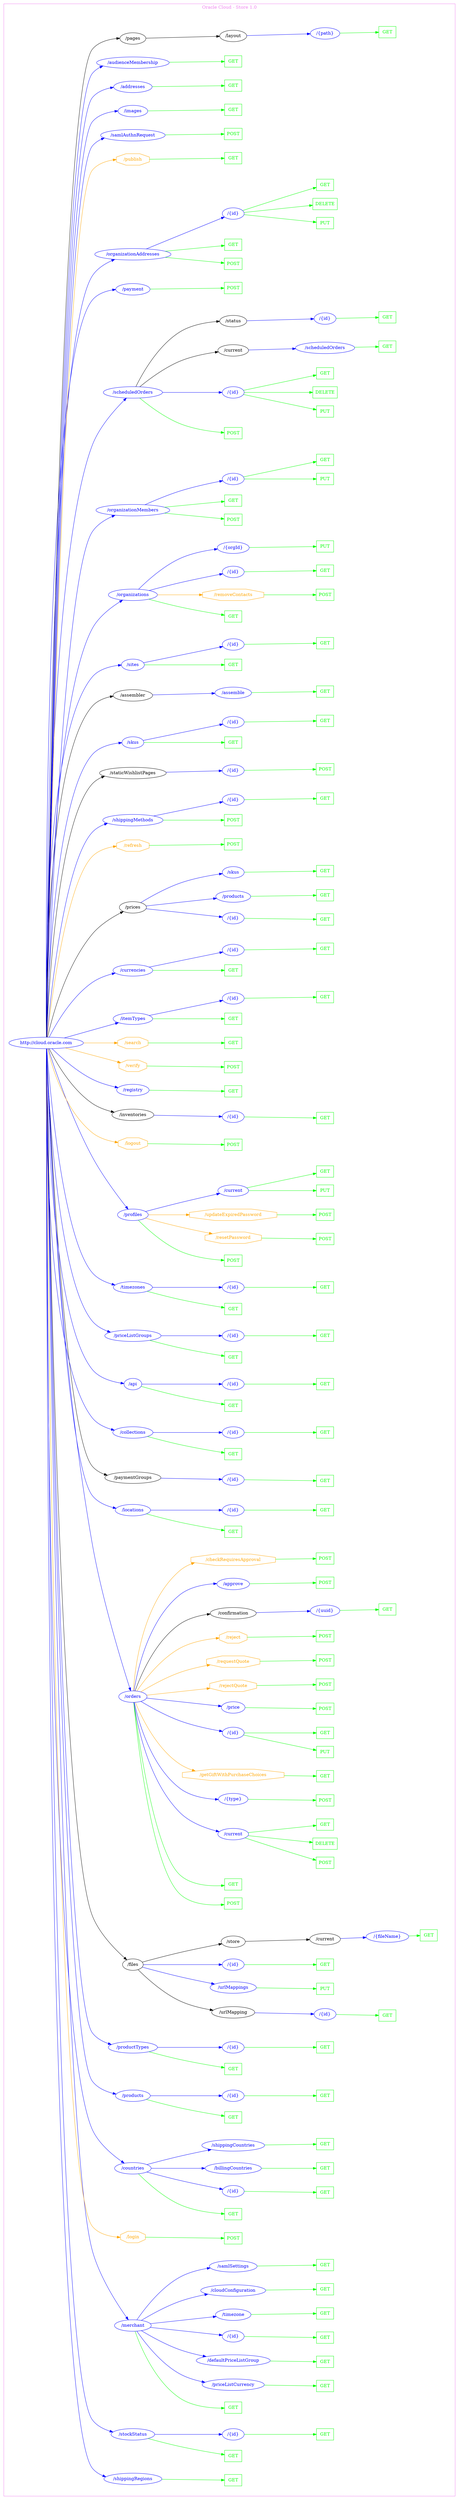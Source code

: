 digraph Cloud_Computing_REST_API {
rankdir="LR";
subgraph cluster_0 {
label="Oracle Cloud - Store 1.0"
color=violet
fontcolor=violet
subgraph cluster_1 {
label=""
color=white
fontcolor=white
node1 [label="http://cloud.oracle.com", shape="ellipse", color="blue", fontcolor="blue"]
node1 -> node2 [color="blue", fontcolor="blue"]
subgraph cluster_2 {
label=""
color=white
fontcolor=white
node2 [label="/shippingRegions", shape="ellipse", color="blue", fontcolor="blue"]
node2 -> node3 [color="green", fontcolor="green"]
subgraph cluster_3 {
label=""
color=white
fontcolor=white
node3 [label="GET", shape="box", color="green", fontcolor="green"]
}
}
node1 -> node4 [color="blue", fontcolor="blue"]
subgraph cluster_4 {
label=""
color=white
fontcolor=white
node4 [label="/stockStatus", shape="ellipse", color="blue", fontcolor="blue"]
node4 -> node5 [color="green", fontcolor="green"]
subgraph cluster_5 {
label=""
color=white
fontcolor=white
node5 [label="GET", shape="box", color="green", fontcolor="green"]
}
node4 -> node6 [color="blue", fontcolor="blue"]
subgraph cluster_6 {
label=""
color=white
fontcolor=white
node6 [label="/{id}", shape="ellipse", color="blue", fontcolor="blue"]
node6 -> node7 [color="green", fontcolor="green"]
subgraph cluster_7 {
label=""
color=white
fontcolor=white
node7 [label="GET", shape="box", color="green", fontcolor="green"]
}
}
}
node1 -> node8 [color="blue", fontcolor="blue"]
subgraph cluster_8 {
label=""
color=white
fontcolor=white
node8 [label="/merchant", shape="ellipse", color="blue", fontcolor="blue"]
node8 -> node9 [color="green", fontcolor="green"]
subgraph cluster_9 {
label=""
color=white
fontcolor=white
node9 [label="GET", shape="box", color="green", fontcolor="green"]
}
node8 -> node10 [color="blue", fontcolor="blue"]
subgraph cluster_10 {
label=""
color=white
fontcolor=white
node10 [label="/priceListCurrency", shape="ellipse", color="blue", fontcolor="blue"]
node10 -> node11 [color="green", fontcolor="green"]
subgraph cluster_11 {
label=""
color=white
fontcolor=white
node11 [label="GET", shape="box", color="green", fontcolor="green"]
}
}
node8 -> node12 [color="blue", fontcolor="blue"]
subgraph cluster_12 {
label=""
color=white
fontcolor=white
node12 [label="/defaultPriceListGroup", shape="ellipse", color="blue", fontcolor="blue"]
node12 -> node13 [color="green", fontcolor="green"]
subgraph cluster_13 {
label=""
color=white
fontcolor=white
node13 [label="GET", shape="box", color="green", fontcolor="green"]
}
}
node8 -> node14 [color="blue", fontcolor="blue"]
subgraph cluster_14 {
label=""
color=white
fontcolor=white
node14 [label="/{id}", shape="ellipse", color="blue", fontcolor="blue"]
node14 -> node15 [color="green", fontcolor="green"]
subgraph cluster_15 {
label=""
color=white
fontcolor=white
node15 [label="GET", shape="box", color="green", fontcolor="green"]
}
}
node8 -> node16 [color="blue", fontcolor="blue"]
subgraph cluster_16 {
label=""
color=white
fontcolor=white
node16 [label="/timezone", shape="ellipse", color="blue", fontcolor="blue"]
node16 -> node17 [color="green", fontcolor="green"]
subgraph cluster_17 {
label=""
color=white
fontcolor=white
node17 [label="GET", shape="box", color="green", fontcolor="green"]
}
}
node8 -> node18 [color="blue", fontcolor="blue"]
subgraph cluster_18 {
label=""
color=white
fontcolor=white
node18 [label="/cloudConfiguration", shape="ellipse", color="blue", fontcolor="blue"]
node18 -> node19 [color="green", fontcolor="green"]
subgraph cluster_19 {
label=""
color=white
fontcolor=white
node19 [label="GET", shape="box", color="green", fontcolor="green"]
}
}
node8 -> node20 [color="blue", fontcolor="blue"]
subgraph cluster_20 {
label=""
color=white
fontcolor=white
node20 [label="/samlSettings", shape="ellipse", color="blue", fontcolor="blue"]
node20 -> node21 [color="green", fontcolor="green"]
subgraph cluster_21 {
label=""
color=white
fontcolor=white
node21 [label="GET", shape="box", color="green", fontcolor="green"]
}
}
}
node1 -> node22 [color="orange", fontcolor="orange"]
subgraph cluster_22 {
label=""
color=white
fontcolor=white
node22 [label="/login", shape="octagon", color="orange", fontcolor="orange"]
node22 -> node23 [color="green", fontcolor="green"]
subgraph cluster_23 {
label=""
color=white
fontcolor=white
node23 [label="POST", shape="box", color="green", fontcolor="green"]
}
}
node1 -> node24 [color="blue", fontcolor="blue"]
subgraph cluster_24 {
label=""
color=white
fontcolor=white
node24 [label="/countries", shape="ellipse", color="blue", fontcolor="blue"]
node24 -> node25 [color="green", fontcolor="green"]
subgraph cluster_25 {
label=""
color=white
fontcolor=white
node25 [label="GET", shape="box", color="green", fontcolor="green"]
}
node24 -> node26 [color="blue", fontcolor="blue"]
subgraph cluster_26 {
label=""
color=white
fontcolor=white
node26 [label="/{id}", shape="ellipse", color="blue", fontcolor="blue"]
node26 -> node27 [color="green", fontcolor="green"]
subgraph cluster_27 {
label=""
color=white
fontcolor=white
node27 [label="GET", shape="box", color="green", fontcolor="green"]
}
}
node24 -> node28 [color="blue", fontcolor="blue"]
subgraph cluster_28 {
label=""
color=white
fontcolor=white
node28 [label="/billingCountries", shape="ellipse", color="blue", fontcolor="blue"]
node28 -> node29 [color="green", fontcolor="green"]
subgraph cluster_29 {
label=""
color=white
fontcolor=white
node29 [label="GET", shape="box", color="green", fontcolor="green"]
}
}
node24 -> node30 [color="blue", fontcolor="blue"]
subgraph cluster_30 {
label=""
color=white
fontcolor=white
node30 [label="/shippingCountries", shape="ellipse", color="blue", fontcolor="blue"]
node30 -> node31 [color="green", fontcolor="green"]
subgraph cluster_31 {
label=""
color=white
fontcolor=white
node31 [label="GET", shape="box", color="green", fontcolor="green"]
}
}
}
node1 -> node32 [color="blue", fontcolor="blue"]
subgraph cluster_32 {
label=""
color=white
fontcolor=white
node32 [label="/products", shape="ellipse", color="blue", fontcolor="blue"]
node32 -> node33 [color="green", fontcolor="green"]
subgraph cluster_33 {
label=""
color=white
fontcolor=white
node33 [label="GET", shape="box", color="green", fontcolor="green"]
}
node32 -> node34 [color="blue", fontcolor="blue"]
subgraph cluster_34 {
label=""
color=white
fontcolor=white
node34 [label="/{id}", shape="ellipse", color="blue", fontcolor="blue"]
node34 -> node35 [color="green", fontcolor="green"]
subgraph cluster_35 {
label=""
color=white
fontcolor=white
node35 [label="GET", shape="box", color="green", fontcolor="green"]
}
}
}
node1 -> node36 [color="blue", fontcolor="blue"]
subgraph cluster_36 {
label=""
color=white
fontcolor=white
node36 [label="/productTypes", shape="ellipse", color="blue", fontcolor="blue"]
node36 -> node37 [color="green", fontcolor="green"]
subgraph cluster_37 {
label=""
color=white
fontcolor=white
node37 [label="GET", shape="box", color="green", fontcolor="green"]
}
node36 -> node38 [color="blue", fontcolor="blue"]
subgraph cluster_38 {
label=""
color=white
fontcolor=white
node38 [label="/{id}", shape="ellipse", color="blue", fontcolor="blue"]
node38 -> node39 [color="green", fontcolor="green"]
subgraph cluster_39 {
label=""
color=white
fontcolor=white
node39 [label="GET", shape="box", color="green", fontcolor="green"]
}
}
}
node1 -> node40 [color="black", fontcolor="black"]
subgraph cluster_40 {
label=""
color=white
fontcolor=white
node40 [label="/files", shape="ellipse", color="black", fontcolor="black"]
node40 -> node41 [color="black", fontcolor="black"]
subgraph cluster_41 {
label=""
color=white
fontcolor=white
node41 [label="/urlMapping", shape="ellipse", color="black", fontcolor="black"]
node41 -> node42 [color="blue", fontcolor="blue"]
subgraph cluster_42 {
label=""
color=white
fontcolor=white
node42 [label="/{id}", shape="ellipse", color="blue", fontcolor="blue"]
node42 -> node43 [color="green", fontcolor="green"]
subgraph cluster_43 {
label=""
color=white
fontcolor=white
node43 [label="GET", shape="box", color="green", fontcolor="green"]
}
}
}
node40 -> node44 [color="blue", fontcolor="blue"]
subgraph cluster_44 {
label=""
color=white
fontcolor=white
node44 [label="/urlMappings", shape="ellipse", color="blue", fontcolor="blue"]
node44 -> node45 [color="green", fontcolor="green"]
subgraph cluster_45 {
label=""
color=white
fontcolor=white
node45 [label="PUT", shape="box", color="green", fontcolor="green"]
}
}
node40 -> node46 [color="blue", fontcolor="blue"]
subgraph cluster_46 {
label=""
color=white
fontcolor=white
node46 [label="/{id}", shape="ellipse", color="blue", fontcolor="blue"]
node46 -> node47 [color="green", fontcolor="green"]
subgraph cluster_47 {
label=""
color=white
fontcolor=white
node47 [label="GET", shape="box", color="green", fontcolor="green"]
}
}
node40 -> node48 [color="black", fontcolor="black"]
subgraph cluster_48 {
label=""
color=white
fontcolor=white
node48 [label="/store", shape="ellipse", color="black", fontcolor="black"]
node48 -> node49 [color="black", fontcolor="black"]
subgraph cluster_49 {
label=""
color=white
fontcolor=white
node49 [label="/current", shape="ellipse", color="black", fontcolor="black"]
node49 -> node50 [color="blue", fontcolor="blue"]
subgraph cluster_50 {
label=""
color=white
fontcolor=white
node50 [label="/{fileName}", shape="ellipse", color="blue", fontcolor="blue"]
node50 -> node51 [color="green", fontcolor="green"]
subgraph cluster_51 {
label=""
color=white
fontcolor=white
node51 [label="GET", shape="box", color="green", fontcolor="green"]
}
}
}
}
}
node1 -> node52 [color="blue", fontcolor="blue"]
subgraph cluster_52 {
label=""
color=white
fontcolor=white
node52 [label="/orders", shape="ellipse", color="blue", fontcolor="blue"]
node52 -> node53 [color="green", fontcolor="green"]
subgraph cluster_53 {
label=""
color=white
fontcolor=white
node53 [label="POST", shape="box", color="green", fontcolor="green"]
}
node52 -> node54 [color="green", fontcolor="green"]
subgraph cluster_54 {
label=""
color=white
fontcolor=white
node54 [label="GET", shape="box", color="green", fontcolor="green"]
}
node52 -> node55 [color="blue", fontcolor="blue"]
subgraph cluster_55 {
label=""
color=white
fontcolor=white
node55 [label="/current", shape="ellipse", color="blue", fontcolor="blue"]
node55 -> node56 [color="green", fontcolor="green"]
subgraph cluster_56 {
label=""
color=white
fontcolor=white
node56 [label="POST", shape="box", color="green", fontcolor="green"]
}
node55 -> node57 [color="green", fontcolor="green"]
subgraph cluster_57 {
label=""
color=white
fontcolor=white
node57 [label="DELETE", shape="box", color="green", fontcolor="green"]
}
node55 -> node58 [color="green", fontcolor="green"]
subgraph cluster_58 {
label=""
color=white
fontcolor=white
node58 [label="GET", shape="box", color="green", fontcolor="green"]
}
}
node52 -> node59 [color="blue", fontcolor="blue"]
subgraph cluster_59 {
label=""
color=white
fontcolor=white
node59 [label="/{type}", shape="ellipse", color="blue", fontcolor="blue"]
node59 -> node60 [color="green", fontcolor="green"]
subgraph cluster_60 {
label=""
color=white
fontcolor=white
node60 [label="POST", shape="box", color="green", fontcolor="green"]
}
}
node52 -> node61 [color="orange", fontcolor="orange"]
subgraph cluster_61 {
label=""
color=white
fontcolor=white
node61 [label="/getGiftWithPurchaseChoices", shape="octagon", color="orange", fontcolor="orange"]
node61 -> node62 [color="green", fontcolor="green"]
subgraph cluster_62 {
label=""
color=white
fontcolor=white
node62 [label="GET", shape="box", color="green", fontcolor="green"]
}
}
node52 -> node63 [color="blue", fontcolor="blue"]
subgraph cluster_63 {
label=""
color=white
fontcolor=white
node63 [label="/{id}", shape="ellipse", color="blue", fontcolor="blue"]
node63 -> node64 [color="green", fontcolor="green"]
subgraph cluster_64 {
label=""
color=white
fontcolor=white
node64 [label="PUT", shape="box", color="green", fontcolor="green"]
}
node63 -> node65 [color="green", fontcolor="green"]
subgraph cluster_65 {
label=""
color=white
fontcolor=white
node65 [label="GET", shape="box", color="green", fontcolor="green"]
}
}
node52 -> node66 [color="blue", fontcolor="blue"]
subgraph cluster_66 {
label=""
color=white
fontcolor=white
node66 [label="/price", shape="ellipse", color="blue", fontcolor="blue"]
node66 -> node67 [color="green", fontcolor="green"]
subgraph cluster_67 {
label=""
color=white
fontcolor=white
node67 [label="POST", shape="box", color="green", fontcolor="green"]
}
}
node52 -> node68 [color="orange", fontcolor="orange"]
subgraph cluster_68 {
label=""
color=white
fontcolor=white
node68 [label="/rejectQuote", shape="octagon", color="orange", fontcolor="orange"]
node68 -> node69 [color="green", fontcolor="green"]
subgraph cluster_69 {
label=""
color=white
fontcolor=white
node69 [label="POST", shape="box", color="green", fontcolor="green"]
}
}
node52 -> node70 [color="orange", fontcolor="orange"]
subgraph cluster_70 {
label=""
color=white
fontcolor=white
node70 [label="/requestQuote", shape="octagon", color="orange", fontcolor="orange"]
node70 -> node71 [color="green", fontcolor="green"]
subgraph cluster_71 {
label=""
color=white
fontcolor=white
node71 [label="POST", shape="box", color="green", fontcolor="green"]
}
}
node52 -> node72 [color="orange", fontcolor="orange"]
subgraph cluster_72 {
label=""
color=white
fontcolor=white
node72 [label="/reject", shape="octagon", color="orange", fontcolor="orange"]
node72 -> node73 [color="green", fontcolor="green"]
subgraph cluster_73 {
label=""
color=white
fontcolor=white
node73 [label="POST", shape="box", color="green", fontcolor="green"]
}
}
node52 -> node74 [color="black", fontcolor="black"]
subgraph cluster_74 {
label=""
color=white
fontcolor=white
node74 [label="/confirmation", shape="ellipse", color="black", fontcolor="black"]
node74 -> node75 [color="blue", fontcolor="blue"]
subgraph cluster_75 {
label=""
color=white
fontcolor=white
node75 [label="/{uuid}", shape="ellipse", color="blue", fontcolor="blue"]
node75 -> node76 [color="green", fontcolor="green"]
subgraph cluster_76 {
label=""
color=white
fontcolor=white
node76 [label="GET", shape="box", color="green", fontcolor="green"]
}
}
}
node52 -> node77 [color="blue", fontcolor="blue"]
subgraph cluster_77 {
label=""
color=white
fontcolor=white
node77 [label="/approve", shape="ellipse", color="blue", fontcolor="blue"]
node77 -> node78 [color="green", fontcolor="green"]
subgraph cluster_78 {
label=""
color=white
fontcolor=white
node78 [label="POST", shape="box", color="green", fontcolor="green"]
}
}
node52 -> node79 [color="orange", fontcolor="orange"]
subgraph cluster_79 {
label=""
color=white
fontcolor=white
node79 [label="/checkRequiresApproval", shape="octagon", color="orange", fontcolor="orange"]
node79 -> node80 [color="green", fontcolor="green"]
subgraph cluster_80 {
label=""
color=white
fontcolor=white
node80 [label="POST", shape="box", color="green", fontcolor="green"]
}
}
}
node1 -> node81 [color="blue", fontcolor="blue"]
subgraph cluster_81 {
label=""
color=white
fontcolor=white
node81 [label="/locations", shape="ellipse", color="blue", fontcolor="blue"]
node81 -> node82 [color="green", fontcolor="green"]
subgraph cluster_82 {
label=""
color=white
fontcolor=white
node82 [label="GET", shape="box", color="green", fontcolor="green"]
}
node81 -> node83 [color="blue", fontcolor="blue"]
subgraph cluster_83 {
label=""
color=white
fontcolor=white
node83 [label="/{id}", shape="ellipse", color="blue", fontcolor="blue"]
node83 -> node84 [color="green", fontcolor="green"]
subgraph cluster_84 {
label=""
color=white
fontcolor=white
node84 [label="GET", shape="box", color="green", fontcolor="green"]
}
}
}
node1 -> node85 [color="black", fontcolor="black"]
subgraph cluster_85 {
label=""
color=white
fontcolor=white
node85 [label="/paymentGroups", shape="ellipse", color="black", fontcolor="black"]
node85 -> node86 [color="blue", fontcolor="blue"]
subgraph cluster_86 {
label=""
color=white
fontcolor=white
node86 [label="/{id}", shape="ellipse", color="blue", fontcolor="blue"]
node86 -> node87 [color="green", fontcolor="green"]
subgraph cluster_87 {
label=""
color=white
fontcolor=white
node87 [label="GET", shape="box", color="green", fontcolor="green"]
}
}
}
node1 -> node88 [color="blue", fontcolor="blue"]
subgraph cluster_88 {
label=""
color=white
fontcolor=white
node88 [label="/collections", shape="ellipse", color="blue", fontcolor="blue"]
node88 -> node89 [color="green", fontcolor="green"]
subgraph cluster_89 {
label=""
color=white
fontcolor=white
node89 [label="GET", shape="box", color="green", fontcolor="green"]
}
node88 -> node90 [color="blue", fontcolor="blue"]
subgraph cluster_90 {
label=""
color=white
fontcolor=white
node90 [label="/{id}", shape="ellipse", color="blue", fontcolor="blue"]
node90 -> node91 [color="green", fontcolor="green"]
subgraph cluster_91 {
label=""
color=white
fontcolor=white
node91 [label="GET", shape="box", color="green", fontcolor="green"]
}
}
}
node1 -> node92 [color="blue", fontcolor="blue"]
subgraph cluster_92 {
label=""
color=white
fontcolor=white
node92 [label="/api", shape="ellipse", color="blue", fontcolor="blue"]
node92 -> node93 [color="green", fontcolor="green"]
subgraph cluster_93 {
label=""
color=white
fontcolor=white
node93 [label="GET", shape="box", color="green", fontcolor="green"]
}
node92 -> node94 [color="blue", fontcolor="blue"]
subgraph cluster_94 {
label=""
color=white
fontcolor=white
node94 [label="/{id}", shape="ellipse", color="blue", fontcolor="blue"]
node94 -> node95 [color="green", fontcolor="green"]
subgraph cluster_95 {
label=""
color=white
fontcolor=white
node95 [label="GET", shape="box", color="green", fontcolor="green"]
}
}
}
node1 -> node96 [color="blue", fontcolor="blue"]
subgraph cluster_96 {
label=""
color=white
fontcolor=white
node96 [label="/priceListGroups", shape="ellipse", color="blue", fontcolor="blue"]
node96 -> node97 [color="green", fontcolor="green"]
subgraph cluster_97 {
label=""
color=white
fontcolor=white
node97 [label="GET", shape="box", color="green", fontcolor="green"]
}
node96 -> node98 [color="blue", fontcolor="blue"]
subgraph cluster_98 {
label=""
color=white
fontcolor=white
node98 [label="/{id}", shape="ellipse", color="blue", fontcolor="blue"]
node98 -> node99 [color="green", fontcolor="green"]
subgraph cluster_99 {
label=""
color=white
fontcolor=white
node99 [label="GET", shape="box", color="green", fontcolor="green"]
}
}
}
node1 -> node100 [color="blue", fontcolor="blue"]
subgraph cluster_100 {
label=""
color=white
fontcolor=white
node100 [label="/timezones", shape="ellipse", color="blue", fontcolor="blue"]
node100 -> node101 [color="green", fontcolor="green"]
subgraph cluster_101 {
label=""
color=white
fontcolor=white
node101 [label="GET", shape="box", color="green", fontcolor="green"]
}
node100 -> node102 [color="blue", fontcolor="blue"]
subgraph cluster_102 {
label=""
color=white
fontcolor=white
node102 [label="/{id}", shape="ellipse", color="blue", fontcolor="blue"]
node102 -> node103 [color="green", fontcolor="green"]
subgraph cluster_103 {
label=""
color=white
fontcolor=white
node103 [label="GET", shape="box", color="green", fontcolor="green"]
}
}
}
node1 -> node104 [color="blue", fontcolor="blue"]
subgraph cluster_104 {
label=""
color=white
fontcolor=white
node104 [label="/profiles", shape="ellipse", color="blue", fontcolor="blue"]
node104 -> node105 [color="green", fontcolor="green"]
subgraph cluster_105 {
label=""
color=white
fontcolor=white
node105 [label="POST", shape="box", color="green", fontcolor="green"]
}
node104 -> node106 [color="orange", fontcolor="orange"]
subgraph cluster_106 {
label=""
color=white
fontcolor=white
node106 [label="/resetPassword", shape="octagon", color="orange", fontcolor="orange"]
node106 -> node107 [color="green", fontcolor="green"]
subgraph cluster_107 {
label=""
color=white
fontcolor=white
node107 [label="POST", shape="box", color="green", fontcolor="green"]
}
}
node104 -> node108 [color="orange", fontcolor="orange"]
subgraph cluster_108 {
label=""
color=white
fontcolor=white
node108 [label="/updateExpiredPassword", shape="octagon", color="orange", fontcolor="orange"]
node108 -> node109 [color="green", fontcolor="green"]
subgraph cluster_109 {
label=""
color=white
fontcolor=white
node109 [label="POST", shape="box", color="green", fontcolor="green"]
}
}
node104 -> node110 [color="blue", fontcolor="blue"]
subgraph cluster_110 {
label=""
color=white
fontcolor=white
node110 [label="/current", shape="ellipse", color="blue", fontcolor="blue"]
node110 -> node111 [color="green", fontcolor="green"]
subgraph cluster_111 {
label=""
color=white
fontcolor=white
node111 [label="PUT", shape="box", color="green", fontcolor="green"]
}
node110 -> node112 [color="green", fontcolor="green"]
subgraph cluster_112 {
label=""
color=white
fontcolor=white
node112 [label="GET", shape="box", color="green", fontcolor="green"]
}
}
}
node1 -> node113 [color="orange", fontcolor="orange"]
subgraph cluster_113 {
label=""
color=white
fontcolor=white
node113 [label="/logout", shape="octagon", color="orange", fontcolor="orange"]
node113 -> node114 [color="green", fontcolor="green"]
subgraph cluster_114 {
label=""
color=white
fontcolor=white
node114 [label="POST", shape="box", color="green", fontcolor="green"]
}
}
node1 -> node115 [color="black", fontcolor="black"]
subgraph cluster_115 {
label=""
color=white
fontcolor=white
node115 [label="/inventories", shape="ellipse", color="black", fontcolor="black"]
node115 -> node116 [color="blue", fontcolor="blue"]
subgraph cluster_116 {
label=""
color=white
fontcolor=white
node116 [label="/{id}", shape="ellipse", color="blue", fontcolor="blue"]
node116 -> node117 [color="green", fontcolor="green"]
subgraph cluster_117 {
label=""
color=white
fontcolor=white
node117 [label="GET", shape="box", color="green", fontcolor="green"]
}
}
}
node1 -> node118 [color="blue", fontcolor="blue"]
subgraph cluster_118 {
label=""
color=white
fontcolor=white
node118 [label="/registry", shape="ellipse", color="blue", fontcolor="blue"]
node118 -> node119 [color="green", fontcolor="green"]
subgraph cluster_119 {
label=""
color=white
fontcolor=white
node119 [label="GET", shape="box", color="green", fontcolor="green"]
}
}
node1 -> node120 [color="orange", fontcolor="orange"]
subgraph cluster_120 {
label=""
color=white
fontcolor=white
node120 [label="/verify", shape="octagon", color="orange", fontcolor="orange"]
node120 -> node121 [color="green", fontcolor="green"]
subgraph cluster_121 {
label=""
color=white
fontcolor=white
node121 [label="POST", shape="box", color="green", fontcolor="green"]
}
}
node1 -> node122 [color="orange", fontcolor="orange"]
subgraph cluster_122 {
label=""
color=white
fontcolor=white
node122 [label="/search", shape="octagon", color="orange", fontcolor="orange"]
node122 -> node123 [color="green", fontcolor="green"]
subgraph cluster_123 {
label=""
color=white
fontcolor=white
node123 [label="GET", shape="box", color="green", fontcolor="green"]
}
}
node1 -> node124 [color="blue", fontcolor="blue"]
subgraph cluster_124 {
label=""
color=white
fontcolor=white
node124 [label="/itemTypes", shape="ellipse", color="blue", fontcolor="blue"]
node124 -> node125 [color="green", fontcolor="green"]
subgraph cluster_125 {
label=""
color=white
fontcolor=white
node125 [label="GET", shape="box", color="green", fontcolor="green"]
}
node124 -> node126 [color="blue", fontcolor="blue"]
subgraph cluster_126 {
label=""
color=white
fontcolor=white
node126 [label="/{id}", shape="ellipse", color="blue", fontcolor="blue"]
node126 -> node127 [color="green", fontcolor="green"]
subgraph cluster_127 {
label=""
color=white
fontcolor=white
node127 [label="GET", shape="box", color="green", fontcolor="green"]
}
}
}
node1 -> node128 [color="blue", fontcolor="blue"]
subgraph cluster_128 {
label=""
color=white
fontcolor=white
node128 [label="/currencies", shape="ellipse", color="blue", fontcolor="blue"]
node128 -> node129 [color="green", fontcolor="green"]
subgraph cluster_129 {
label=""
color=white
fontcolor=white
node129 [label="GET", shape="box", color="green", fontcolor="green"]
}
node128 -> node130 [color="blue", fontcolor="blue"]
subgraph cluster_130 {
label=""
color=white
fontcolor=white
node130 [label="/{id}", shape="ellipse", color="blue", fontcolor="blue"]
node130 -> node131 [color="green", fontcolor="green"]
subgraph cluster_131 {
label=""
color=white
fontcolor=white
node131 [label="GET", shape="box", color="green", fontcolor="green"]
}
}
}
node1 -> node132 [color="black", fontcolor="black"]
subgraph cluster_132 {
label=""
color=white
fontcolor=white
node132 [label="/prices", shape="ellipse", color="black", fontcolor="black"]
node132 -> node133 [color="blue", fontcolor="blue"]
subgraph cluster_133 {
label=""
color=white
fontcolor=white
node133 [label="/{id}", shape="ellipse", color="blue", fontcolor="blue"]
node133 -> node134 [color="green", fontcolor="green"]
subgraph cluster_134 {
label=""
color=white
fontcolor=white
node134 [label="GET", shape="box", color="green", fontcolor="green"]
}
}
node132 -> node135 [color="blue", fontcolor="blue"]
subgraph cluster_135 {
label=""
color=white
fontcolor=white
node135 [label="/products", shape="ellipse", color="blue", fontcolor="blue"]
node135 -> node136 [color="green", fontcolor="green"]
subgraph cluster_136 {
label=""
color=white
fontcolor=white
node136 [label="GET", shape="box", color="green", fontcolor="green"]
}
}
node132 -> node137 [color="blue", fontcolor="blue"]
subgraph cluster_137 {
label=""
color=white
fontcolor=white
node137 [label="/skus", shape="ellipse", color="blue", fontcolor="blue"]
node137 -> node138 [color="green", fontcolor="green"]
subgraph cluster_138 {
label=""
color=white
fontcolor=white
node138 [label="GET", shape="box", color="green", fontcolor="green"]
}
}
}
node1 -> node139 [color="orange", fontcolor="orange"]
subgraph cluster_139 {
label=""
color=white
fontcolor=white
node139 [label="/refresh", shape="octagon", color="orange", fontcolor="orange"]
node139 -> node140 [color="green", fontcolor="green"]
subgraph cluster_140 {
label=""
color=white
fontcolor=white
node140 [label="POST", shape="box", color="green", fontcolor="green"]
}
}
node1 -> node141 [color="blue", fontcolor="blue"]
subgraph cluster_141 {
label=""
color=white
fontcolor=white
node141 [label="/shippingMethods", shape="ellipse", color="blue", fontcolor="blue"]
node141 -> node142 [color="green", fontcolor="green"]
subgraph cluster_142 {
label=""
color=white
fontcolor=white
node142 [label="POST", shape="box", color="green", fontcolor="green"]
}
node141 -> node143 [color="blue", fontcolor="blue"]
subgraph cluster_143 {
label=""
color=white
fontcolor=white
node143 [label="/{id}", shape="ellipse", color="blue", fontcolor="blue"]
node143 -> node144 [color="green", fontcolor="green"]
subgraph cluster_144 {
label=""
color=white
fontcolor=white
node144 [label="GET", shape="box", color="green", fontcolor="green"]
}
}
}
node1 -> node145 [color="black", fontcolor="black"]
subgraph cluster_145 {
label=""
color=white
fontcolor=white
node145 [label="/staticWishlistPages", shape="ellipse", color="black", fontcolor="black"]
node145 -> node146 [color="blue", fontcolor="blue"]
subgraph cluster_146 {
label=""
color=white
fontcolor=white
node146 [label="/{id}", shape="ellipse", color="blue", fontcolor="blue"]
node146 -> node147 [color="green", fontcolor="green"]
subgraph cluster_147 {
label=""
color=white
fontcolor=white
node147 [label="POST", shape="box", color="green", fontcolor="green"]
}
}
}
node1 -> node148 [color="blue", fontcolor="blue"]
subgraph cluster_148 {
label=""
color=white
fontcolor=white
node148 [label="/skus", shape="ellipse", color="blue", fontcolor="blue"]
node148 -> node149 [color="green", fontcolor="green"]
subgraph cluster_149 {
label=""
color=white
fontcolor=white
node149 [label="GET", shape="box", color="green", fontcolor="green"]
}
node148 -> node150 [color="blue", fontcolor="blue"]
subgraph cluster_150 {
label=""
color=white
fontcolor=white
node150 [label="/{id}", shape="ellipse", color="blue", fontcolor="blue"]
node150 -> node151 [color="green", fontcolor="green"]
subgraph cluster_151 {
label=""
color=white
fontcolor=white
node151 [label="GET", shape="box", color="green", fontcolor="green"]
}
}
}
node1 -> node152 [color="black", fontcolor="black"]
subgraph cluster_152 {
label=""
color=white
fontcolor=white
node152 [label="/assembler", shape="ellipse", color="black", fontcolor="black"]
node152 -> node153 [color="blue", fontcolor="blue"]
subgraph cluster_153 {
label=""
color=white
fontcolor=white
node153 [label="/assemble", shape="ellipse", color="blue", fontcolor="blue"]
node153 -> node154 [color="green", fontcolor="green"]
subgraph cluster_154 {
label=""
color=white
fontcolor=white
node154 [label="GET", shape="box", color="green", fontcolor="green"]
}
}
}
node1 -> node155 [color="blue", fontcolor="blue"]
subgraph cluster_155 {
label=""
color=white
fontcolor=white
node155 [label="/sites", shape="ellipse", color="blue", fontcolor="blue"]
node155 -> node156 [color="green", fontcolor="green"]
subgraph cluster_156 {
label=""
color=white
fontcolor=white
node156 [label="GET", shape="box", color="green", fontcolor="green"]
}
node155 -> node157 [color="blue", fontcolor="blue"]
subgraph cluster_157 {
label=""
color=white
fontcolor=white
node157 [label="/{id}", shape="ellipse", color="blue", fontcolor="blue"]
node157 -> node158 [color="green", fontcolor="green"]
subgraph cluster_158 {
label=""
color=white
fontcolor=white
node158 [label="GET", shape="box", color="green", fontcolor="green"]
}
}
}
node1 -> node159 [color="blue", fontcolor="blue"]
subgraph cluster_159 {
label=""
color=white
fontcolor=white
node159 [label="/organizations", shape="ellipse", color="blue", fontcolor="blue"]
node159 -> node160 [color="green", fontcolor="green"]
subgraph cluster_160 {
label=""
color=white
fontcolor=white
node160 [label="GET", shape="box", color="green", fontcolor="green"]
}
node159 -> node161 [color="orange", fontcolor="orange"]
subgraph cluster_161 {
label=""
color=white
fontcolor=white
node161 [label="/removeContacts", shape="octagon", color="orange", fontcolor="orange"]
node161 -> node162 [color="green", fontcolor="green"]
subgraph cluster_162 {
label=""
color=white
fontcolor=white
node162 [label="POST", shape="box", color="green", fontcolor="green"]
}
}
node159 -> node163 [color="blue", fontcolor="blue"]
subgraph cluster_163 {
label=""
color=white
fontcolor=white
node163 [label="/{id}", shape="ellipse", color="blue", fontcolor="blue"]
node163 -> node164 [color="green", fontcolor="green"]
subgraph cluster_164 {
label=""
color=white
fontcolor=white
node164 [label="GET", shape="box", color="green", fontcolor="green"]
}
}
node159 -> node165 [color="blue", fontcolor="blue"]
subgraph cluster_165 {
label=""
color=white
fontcolor=white
node165 [label="/{orgId}", shape="ellipse", color="blue", fontcolor="blue"]
node165 -> node166 [color="green", fontcolor="green"]
subgraph cluster_166 {
label=""
color=white
fontcolor=white
node166 [label="PUT", shape="box", color="green", fontcolor="green"]
}
}
}
node1 -> node167 [color="blue", fontcolor="blue"]
subgraph cluster_167 {
label=""
color=white
fontcolor=white
node167 [label="/organizationMembers", shape="ellipse", color="blue", fontcolor="blue"]
node167 -> node168 [color="green", fontcolor="green"]
subgraph cluster_168 {
label=""
color=white
fontcolor=white
node168 [label="POST", shape="box", color="green", fontcolor="green"]
}
node167 -> node169 [color="green", fontcolor="green"]
subgraph cluster_169 {
label=""
color=white
fontcolor=white
node169 [label="GET", shape="box", color="green", fontcolor="green"]
}
node167 -> node170 [color="blue", fontcolor="blue"]
subgraph cluster_170 {
label=""
color=white
fontcolor=white
node170 [label="/{id}", shape="ellipse", color="blue", fontcolor="blue"]
node170 -> node171 [color="green", fontcolor="green"]
subgraph cluster_171 {
label=""
color=white
fontcolor=white
node171 [label="PUT", shape="box", color="green", fontcolor="green"]
}
node170 -> node172 [color="green", fontcolor="green"]
subgraph cluster_172 {
label=""
color=white
fontcolor=white
node172 [label="GET", shape="box", color="green", fontcolor="green"]
}
}
}
node1 -> node173 [color="blue", fontcolor="blue"]
subgraph cluster_173 {
label=""
color=white
fontcolor=white
node173 [label="/scheduledOrders", shape="ellipse", color="blue", fontcolor="blue"]
node173 -> node174 [color="green", fontcolor="green"]
subgraph cluster_174 {
label=""
color=white
fontcolor=white
node174 [label="POST", shape="box", color="green", fontcolor="green"]
}
node173 -> node175 [color="blue", fontcolor="blue"]
subgraph cluster_175 {
label=""
color=white
fontcolor=white
node175 [label="/{id}", shape="ellipse", color="blue", fontcolor="blue"]
node175 -> node176 [color="green", fontcolor="green"]
subgraph cluster_176 {
label=""
color=white
fontcolor=white
node176 [label="PUT", shape="box", color="green", fontcolor="green"]
}
node175 -> node177 [color="green", fontcolor="green"]
subgraph cluster_177 {
label=""
color=white
fontcolor=white
node177 [label="DELETE", shape="box", color="green", fontcolor="green"]
}
node175 -> node178 [color="green", fontcolor="green"]
subgraph cluster_178 {
label=""
color=white
fontcolor=white
node178 [label="GET", shape="box", color="green", fontcolor="green"]
}
}
node173 -> node179 [color="black", fontcolor="black"]
subgraph cluster_179 {
label=""
color=white
fontcolor=white
node179 [label="/current", shape="ellipse", color="black", fontcolor="black"]
node179 -> node180 [color="blue", fontcolor="blue"]
subgraph cluster_180 {
label=""
color=white
fontcolor=white
node180 [label="/scheduledOrders", shape="ellipse", color="blue", fontcolor="blue"]
node180 -> node181 [color="green", fontcolor="green"]
subgraph cluster_181 {
label=""
color=white
fontcolor=white
node181 [label="GET", shape="box", color="green", fontcolor="green"]
}
}
}
node173 -> node182 [color="black", fontcolor="black"]
subgraph cluster_182 {
label=""
color=white
fontcolor=white
node182 [label="/status", shape="ellipse", color="black", fontcolor="black"]
node182 -> node183 [color="blue", fontcolor="blue"]
subgraph cluster_183 {
label=""
color=white
fontcolor=white
node183 [label="/{id}", shape="ellipse", color="blue", fontcolor="blue"]
node183 -> node184 [color="green", fontcolor="green"]
subgraph cluster_184 {
label=""
color=white
fontcolor=white
node184 [label="GET", shape="box", color="green", fontcolor="green"]
}
}
}
}
node1 -> node185 [color="blue", fontcolor="blue"]
subgraph cluster_185 {
label=""
color=white
fontcolor=white
node185 [label="/payment", shape="ellipse", color="blue", fontcolor="blue"]
node185 -> node186 [color="green", fontcolor="green"]
subgraph cluster_186 {
label=""
color=white
fontcolor=white
node186 [label="POST", shape="box", color="green", fontcolor="green"]
}
}
node1 -> node187 [color="blue", fontcolor="blue"]
subgraph cluster_187 {
label=""
color=white
fontcolor=white
node187 [label="/organizationAddresses", shape="ellipse", color="blue", fontcolor="blue"]
node187 -> node188 [color="green", fontcolor="green"]
subgraph cluster_188 {
label=""
color=white
fontcolor=white
node188 [label="POST", shape="box", color="green", fontcolor="green"]
}
node187 -> node189 [color="green", fontcolor="green"]
subgraph cluster_189 {
label=""
color=white
fontcolor=white
node189 [label="GET", shape="box", color="green", fontcolor="green"]
}
node187 -> node190 [color="blue", fontcolor="blue"]
subgraph cluster_190 {
label=""
color=white
fontcolor=white
node190 [label="/{id}", shape="ellipse", color="blue", fontcolor="blue"]
node190 -> node191 [color="green", fontcolor="green"]
subgraph cluster_191 {
label=""
color=white
fontcolor=white
node191 [label="PUT", shape="box", color="green", fontcolor="green"]
}
node190 -> node192 [color="green", fontcolor="green"]
subgraph cluster_192 {
label=""
color=white
fontcolor=white
node192 [label="DELETE", shape="box", color="green", fontcolor="green"]
}
node190 -> node193 [color="green", fontcolor="green"]
subgraph cluster_193 {
label=""
color=white
fontcolor=white
node193 [label="GET", shape="box", color="green", fontcolor="green"]
}
}
}
node1 -> node194 [color="orange", fontcolor="orange"]
subgraph cluster_194 {
label=""
color=white
fontcolor=white
node194 [label="/publish", shape="octagon", color="orange", fontcolor="orange"]
node194 -> node195 [color="green", fontcolor="green"]
subgraph cluster_195 {
label=""
color=white
fontcolor=white
node195 [label="GET", shape="box", color="green", fontcolor="green"]
}
}
node1 -> node196 [color="blue", fontcolor="blue"]
subgraph cluster_196 {
label=""
color=white
fontcolor=white
node196 [label="/samlAuthnRequest", shape="ellipse", color="blue", fontcolor="blue"]
node196 -> node197 [color="green", fontcolor="green"]
subgraph cluster_197 {
label=""
color=white
fontcolor=white
node197 [label="POST", shape="box", color="green", fontcolor="green"]
}
}
node1 -> node198 [color="blue", fontcolor="blue"]
subgraph cluster_198 {
label=""
color=white
fontcolor=white
node198 [label="/images", shape="ellipse", color="blue", fontcolor="blue"]
node198 -> node199 [color="green", fontcolor="green"]
subgraph cluster_199 {
label=""
color=white
fontcolor=white
node199 [label="GET", shape="box", color="green", fontcolor="green"]
}
}
node1 -> node200 [color="blue", fontcolor="blue"]
subgraph cluster_200 {
label=""
color=white
fontcolor=white
node200 [label="/addresses", shape="ellipse", color="blue", fontcolor="blue"]
node200 -> node201 [color="green", fontcolor="green"]
subgraph cluster_201 {
label=""
color=white
fontcolor=white
node201 [label="GET", shape="box", color="green", fontcolor="green"]
}
}
node1 -> node202 [color="blue", fontcolor="blue"]
subgraph cluster_202 {
label=""
color=white
fontcolor=white
node202 [label="/audienceMembership", shape="ellipse", color="blue", fontcolor="blue"]
node202 -> node203 [color="green", fontcolor="green"]
subgraph cluster_203 {
label=""
color=white
fontcolor=white
node203 [label="GET", shape="box", color="green", fontcolor="green"]
}
}
node1 -> node204 [color="black", fontcolor="black"]
subgraph cluster_204 {
label=""
color=white
fontcolor=white
node204 [label="/pages", shape="ellipse", color="black", fontcolor="black"]
node204 -> node205 [color="black", fontcolor="black"]
subgraph cluster_205 {
label=""
color=white
fontcolor=white
node205 [label="/layout", shape="ellipse", color="black", fontcolor="black"]
node205 -> node206 [color="blue", fontcolor="blue"]
subgraph cluster_206 {
label=""
color=white
fontcolor=white
node206 [label="/{path}", shape="ellipse", color="blue", fontcolor="blue"]
node206 -> node207 [color="green", fontcolor="green"]
subgraph cluster_207 {
label=""
color=white
fontcolor=white
node207 [label="GET", shape="box", color="green", fontcolor="green"]
}
}
}
}
}
}
}
